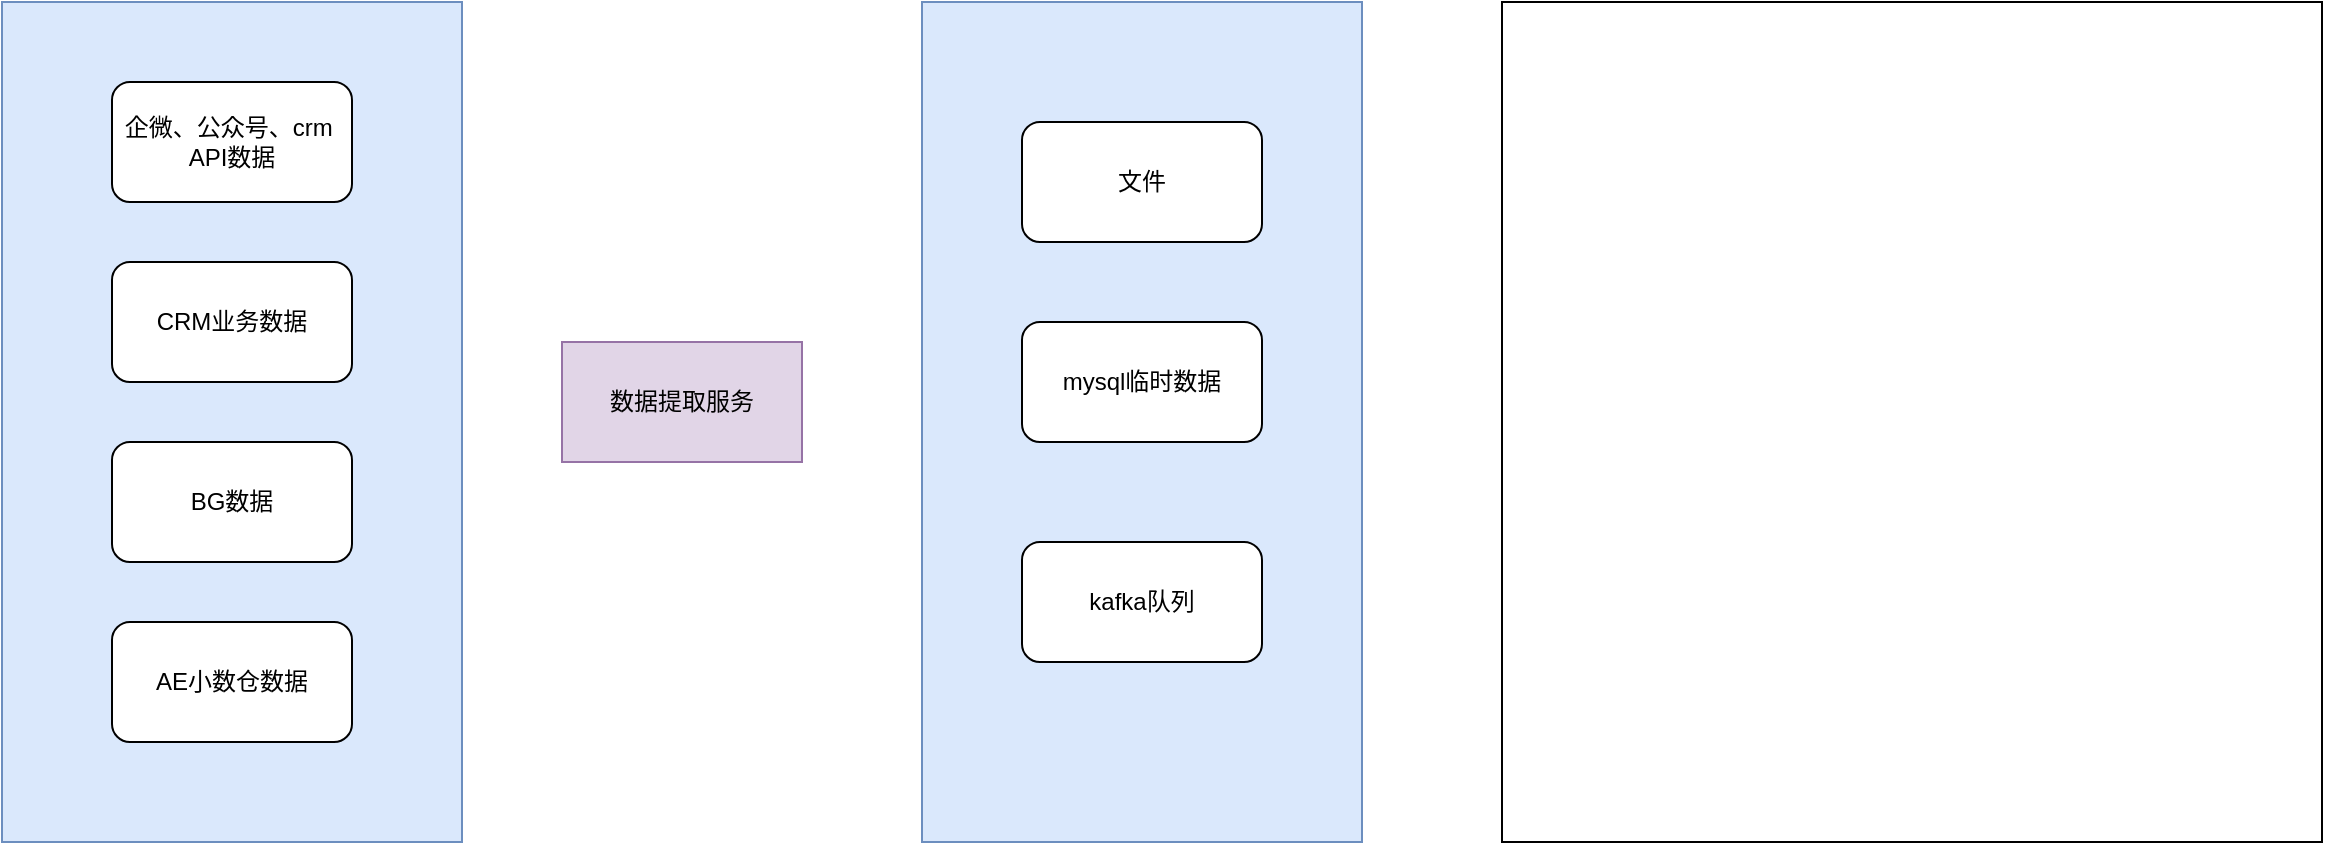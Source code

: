 <mxfile version="23.1.6" type="github">
  <diagram name="第 1 页" id="c-7c_1tNbE0PKbpdtI3S">
    <mxGraphModel dx="1029" dy="574" grid="1" gridSize="10" guides="1" tooltips="1" connect="1" arrows="1" fold="1" page="1" pageScale="1" pageWidth="1700" pageHeight="1100" math="0" shadow="0">
      <root>
        <mxCell id="0" />
        <mxCell id="1" parent="0" />
        <mxCell id="UIdJtbCAdwfRkpfuNcCa-1" value="" style="rounded=0;whiteSpace=wrap;html=1;fillColor=#dae8fc;strokeColor=#6c8ebf;" vertex="1" parent="1">
          <mxGeometry x="100" y="150" width="230" height="420" as="geometry" />
        </mxCell>
        <mxCell id="UIdJtbCAdwfRkpfuNcCa-2" value="企微、公众号、crm&amp;nbsp; API数据" style="rounded=1;whiteSpace=wrap;html=1;" vertex="1" parent="1">
          <mxGeometry x="155" y="190" width="120" height="60" as="geometry" />
        </mxCell>
        <mxCell id="UIdJtbCAdwfRkpfuNcCa-3" value="AE小数仓数据" style="rounded=1;whiteSpace=wrap;html=1;" vertex="1" parent="1">
          <mxGeometry x="155" y="460" width="120" height="60" as="geometry" />
        </mxCell>
        <mxCell id="UIdJtbCAdwfRkpfuNcCa-4" value="BG数据" style="rounded=1;whiteSpace=wrap;html=1;" vertex="1" parent="1">
          <mxGeometry x="155" y="370" width="120" height="60" as="geometry" />
        </mxCell>
        <mxCell id="UIdJtbCAdwfRkpfuNcCa-5" value="CRM业务数据" style="rounded=1;whiteSpace=wrap;html=1;" vertex="1" parent="1">
          <mxGeometry x="155" y="280" width="120" height="60" as="geometry" />
        </mxCell>
        <mxCell id="UIdJtbCAdwfRkpfuNcCa-8" value="数据提取服务" style="rounded=0;whiteSpace=wrap;html=1;fillColor=#e1d5e7;strokeColor=#9673a6;" vertex="1" parent="1">
          <mxGeometry x="380" y="320" width="120" height="60" as="geometry" />
        </mxCell>
        <mxCell id="UIdJtbCAdwfRkpfuNcCa-9" value="" style="rounded=0;whiteSpace=wrap;html=1;fillColor=#dae8fc;strokeColor=#6c8ebf;" vertex="1" parent="1">
          <mxGeometry x="560" y="150" width="220" height="420" as="geometry" />
        </mxCell>
        <mxCell id="UIdJtbCAdwfRkpfuNcCa-10" value="文件" style="rounded=1;whiteSpace=wrap;html=1;" vertex="1" parent="1">
          <mxGeometry x="610" y="210" width="120" height="60" as="geometry" />
        </mxCell>
        <mxCell id="UIdJtbCAdwfRkpfuNcCa-11" value="mysql临时数据" style="rounded=1;whiteSpace=wrap;html=1;" vertex="1" parent="1">
          <mxGeometry x="610" y="310" width="120" height="60" as="geometry" />
        </mxCell>
        <mxCell id="UIdJtbCAdwfRkpfuNcCa-12" value="kafka队列" style="rounded=1;whiteSpace=wrap;html=1;" vertex="1" parent="1">
          <mxGeometry x="610" y="420" width="120" height="60" as="geometry" />
        </mxCell>
        <mxCell id="UIdJtbCAdwfRkpfuNcCa-14" value="" style="rounded=0;whiteSpace=wrap;html=1;" vertex="1" parent="1">
          <mxGeometry x="850" y="150" width="410" height="420" as="geometry" />
        </mxCell>
      </root>
    </mxGraphModel>
  </diagram>
</mxfile>
